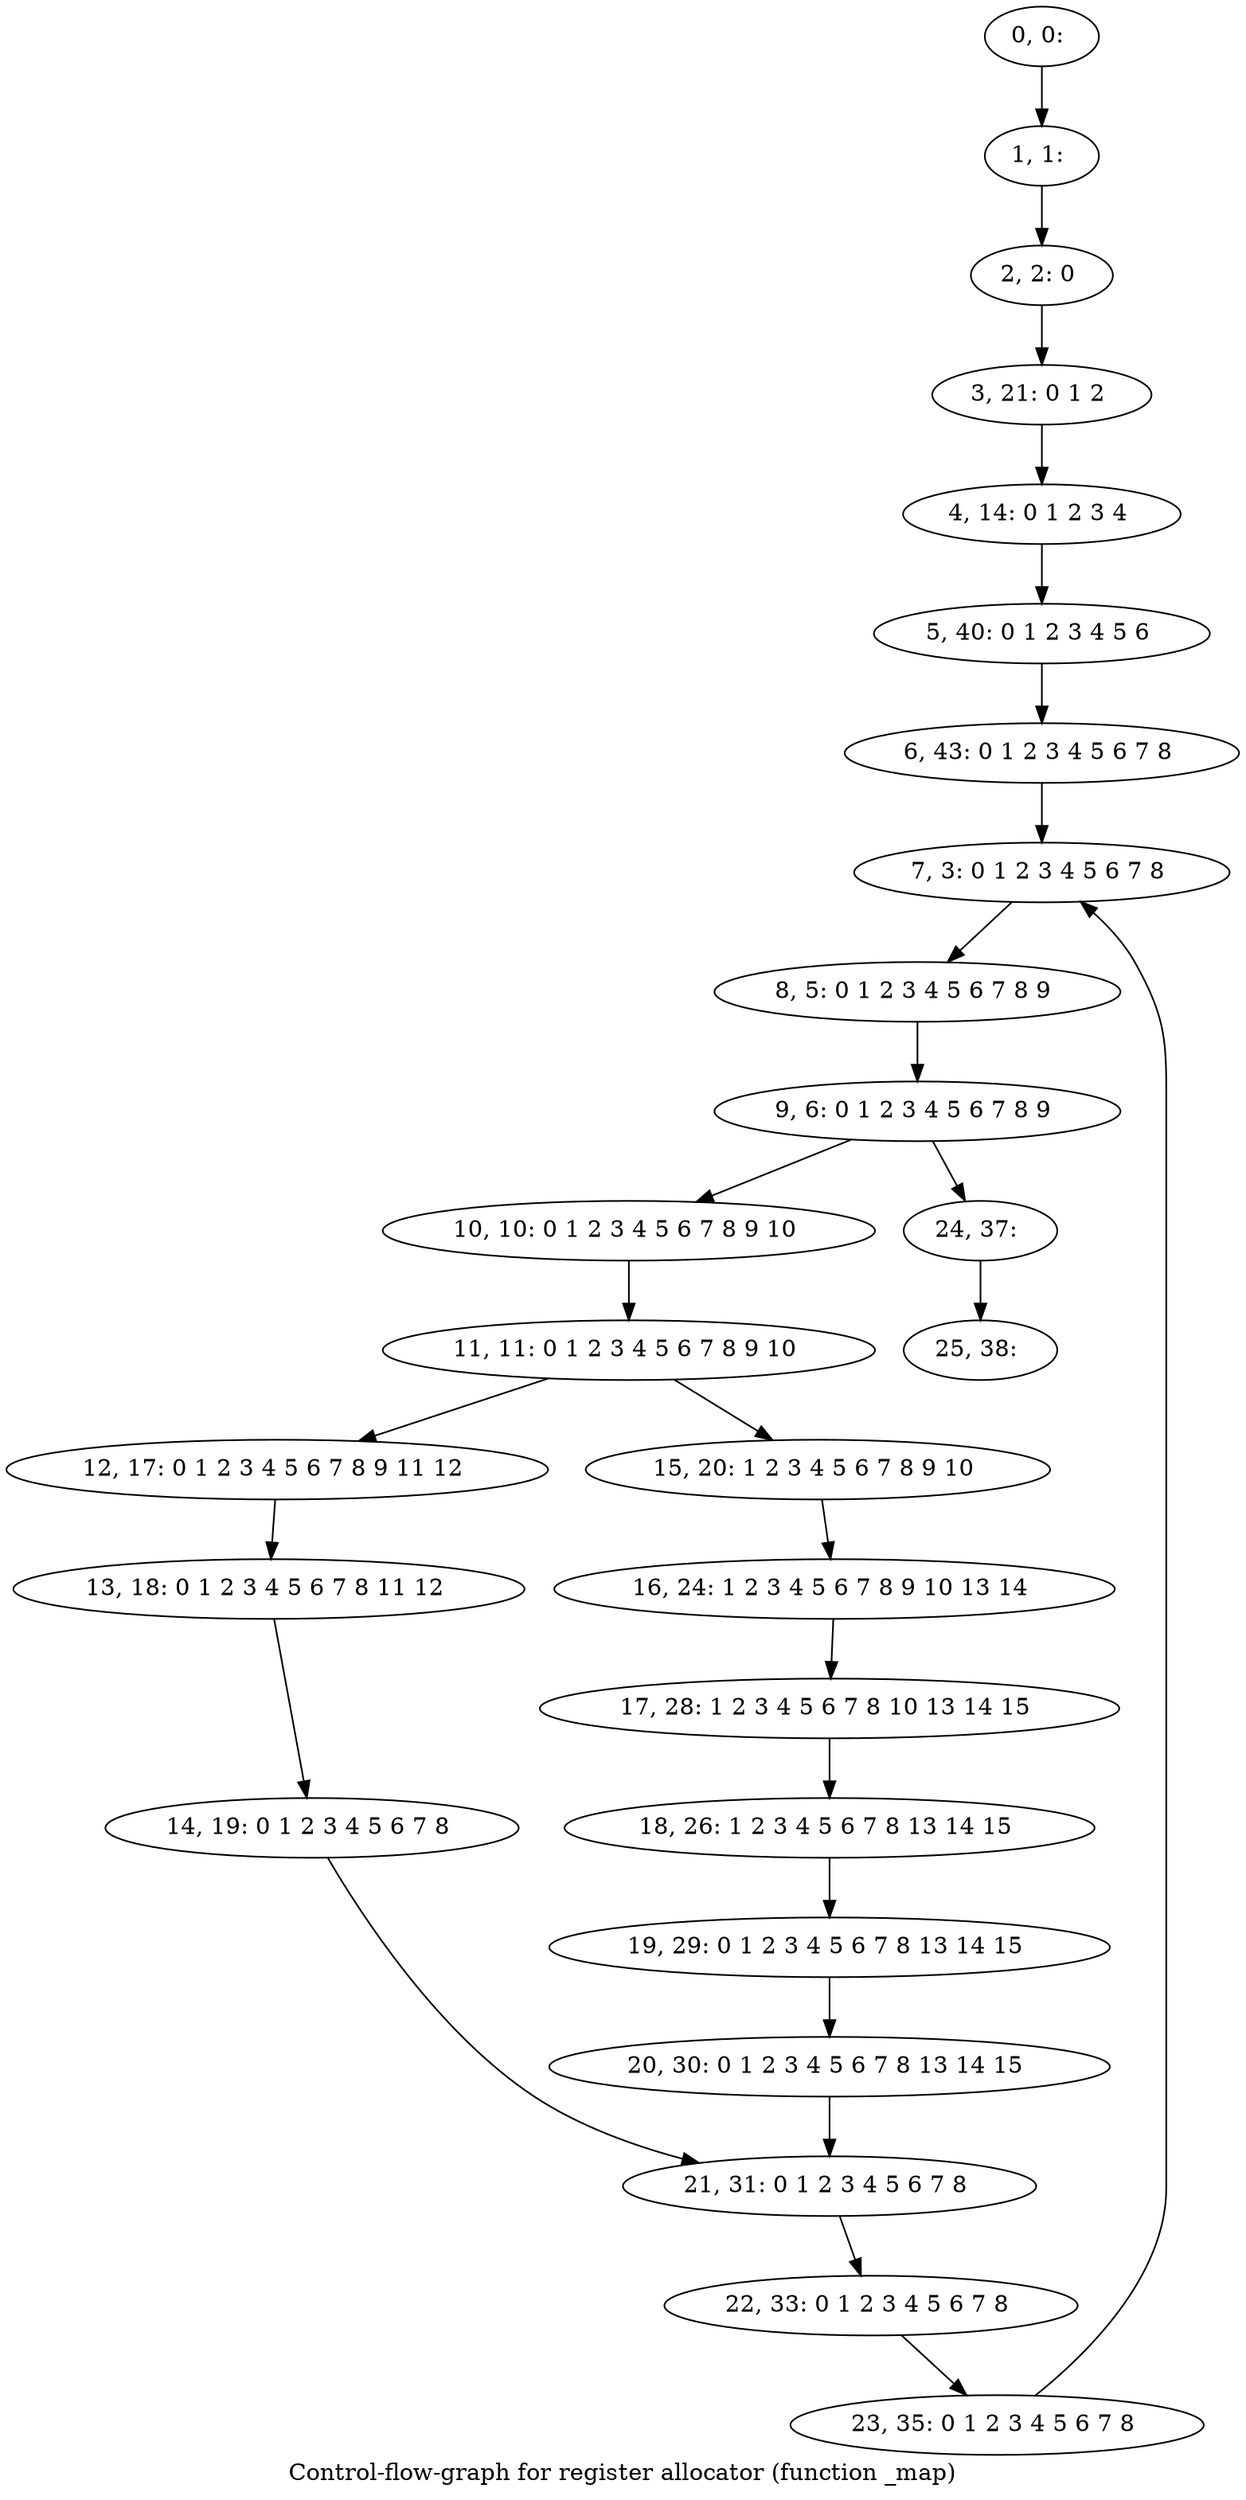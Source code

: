 digraph G {
graph [label="Control-flow-graph for register allocator (function _map)"]
0[label="0, 0: "];
1[label="1, 1: "];
2[label="2, 2: 0 "];
3[label="3, 21: 0 1 2 "];
4[label="4, 14: 0 1 2 3 4 "];
5[label="5, 40: 0 1 2 3 4 5 6 "];
6[label="6, 43: 0 1 2 3 4 5 6 7 8 "];
7[label="7, 3: 0 1 2 3 4 5 6 7 8 "];
8[label="8, 5: 0 1 2 3 4 5 6 7 8 9 "];
9[label="9, 6: 0 1 2 3 4 5 6 7 8 9 "];
10[label="10, 10: 0 1 2 3 4 5 6 7 8 9 10 "];
11[label="11, 11: 0 1 2 3 4 5 6 7 8 9 10 "];
12[label="12, 17: 0 1 2 3 4 5 6 7 8 9 11 12 "];
13[label="13, 18: 0 1 2 3 4 5 6 7 8 11 12 "];
14[label="14, 19: 0 1 2 3 4 5 6 7 8 "];
15[label="15, 20: 1 2 3 4 5 6 7 8 9 10 "];
16[label="16, 24: 1 2 3 4 5 6 7 8 9 10 13 14 "];
17[label="17, 28: 1 2 3 4 5 6 7 8 10 13 14 15 "];
18[label="18, 26: 1 2 3 4 5 6 7 8 13 14 15 "];
19[label="19, 29: 0 1 2 3 4 5 6 7 8 13 14 15 "];
20[label="20, 30: 0 1 2 3 4 5 6 7 8 13 14 15 "];
21[label="21, 31: 0 1 2 3 4 5 6 7 8 "];
22[label="22, 33: 0 1 2 3 4 5 6 7 8 "];
23[label="23, 35: 0 1 2 3 4 5 6 7 8 "];
24[label="24, 37: "];
25[label="25, 38: "];
0->1 ;
1->2 ;
2->3 ;
3->4 ;
4->5 ;
5->6 ;
6->7 ;
7->8 ;
8->9 ;
9->10 ;
9->24 ;
10->11 ;
11->12 ;
11->15 ;
12->13 ;
13->14 ;
14->21 ;
15->16 ;
16->17 ;
17->18 ;
18->19 ;
19->20 ;
20->21 ;
21->22 ;
22->23 ;
23->7 ;
24->25 ;
}
